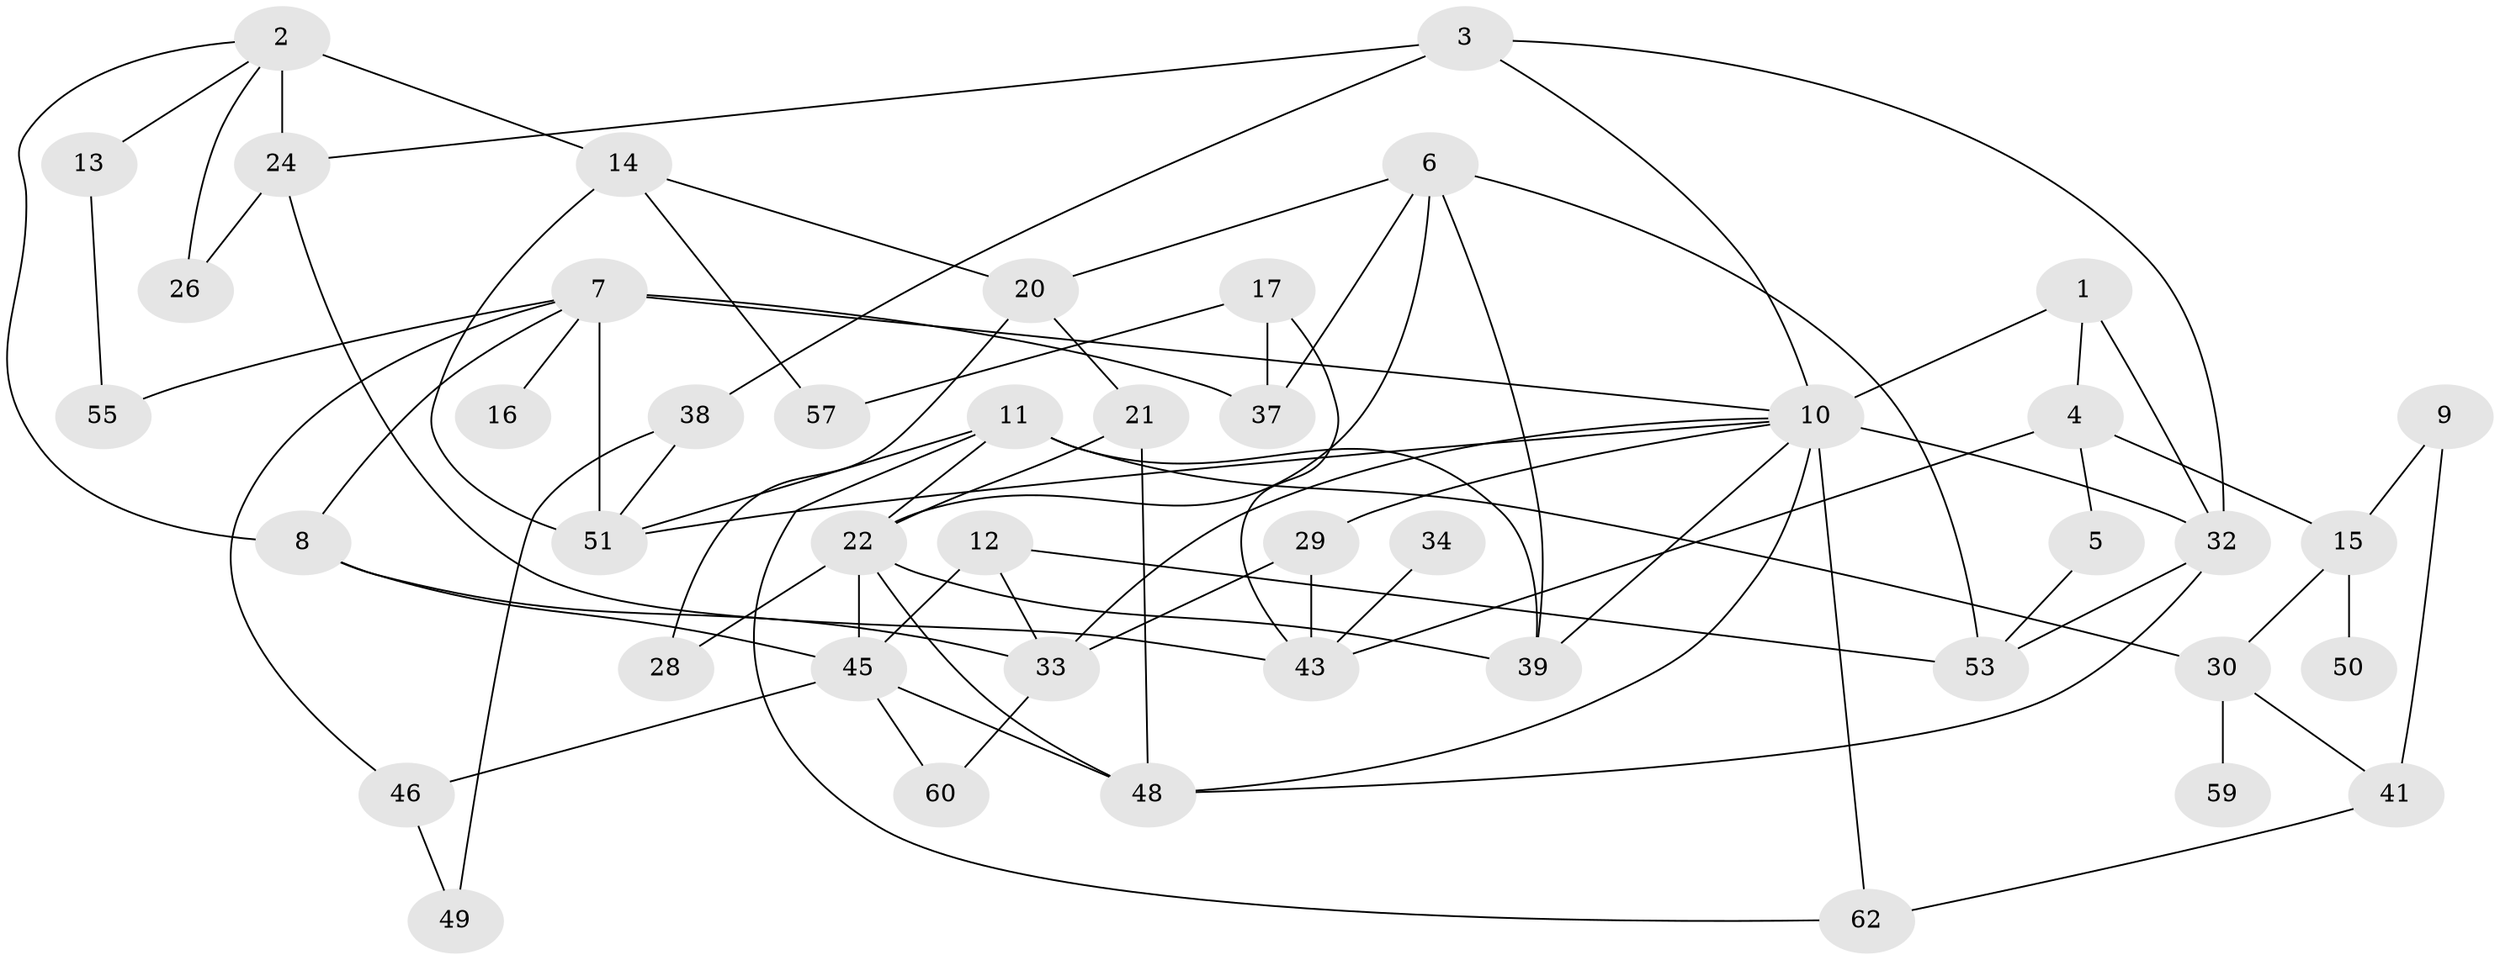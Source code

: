 // original degree distribution, {3: 0.24390243902439024, 4: 0.13821138211382114, 2: 0.2601626016260163, 1: 0.17073170731707318, 6: 0.032520325203252036, 0: 0.12195121951219512, 5: 0.024390243902439025, 8: 0.008130081300813009}
// Generated by graph-tools (version 1.1) at 2025/33/03/09/25 02:33:27]
// undirected, 45 vertices, 81 edges
graph export_dot {
graph [start="1"]
  node [color=gray90,style=filled];
  1;
  2;
  3;
  4;
  5;
  6;
  7;
  8;
  9;
  10;
  11;
  12;
  13;
  14;
  15;
  16;
  17;
  20;
  21;
  22;
  24;
  26;
  28;
  29;
  30;
  32;
  33;
  34;
  37;
  38;
  39;
  41;
  43;
  45;
  46;
  48;
  49;
  50;
  51;
  53;
  55;
  57;
  59;
  60;
  62;
  1 -- 4 [weight=1.0];
  1 -- 10 [weight=1.0];
  1 -- 32 [weight=1.0];
  2 -- 8 [weight=1.0];
  2 -- 13 [weight=1.0];
  2 -- 14 [weight=1.0];
  2 -- 24 [weight=3.0];
  2 -- 26 [weight=1.0];
  3 -- 10 [weight=1.0];
  3 -- 24 [weight=1.0];
  3 -- 32 [weight=1.0];
  3 -- 38 [weight=1.0];
  4 -- 5 [weight=1.0];
  4 -- 15 [weight=1.0];
  4 -- 43 [weight=1.0];
  5 -- 53 [weight=1.0];
  6 -- 20 [weight=1.0];
  6 -- 22 [weight=1.0];
  6 -- 37 [weight=1.0];
  6 -- 39 [weight=1.0];
  6 -- 53 [weight=1.0];
  7 -- 8 [weight=1.0];
  7 -- 10 [weight=1.0];
  7 -- 16 [weight=1.0];
  7 -- 37 [weight=1.0];
  7 -- 46 [weight=1.0];
  7 -- 51 [weight=3.0];
  7 -- 55 [weight=1.0];
  8 -- 33 [weight=1.0];
  8 -- 45 [weight=1.0];
  9 -- 15 [weight=1.0];
  9 -- 41 [weight=2.0];
  10 -- 29 [weight=1.0];
  10 -- 32 [weight=1.0];
  10 -- 33 [weight=2.0];
  10 -- 39 [weight=1.0];
  10 -- 48 [weight=1.0];
  10 -- 51 [weight=1.0];
  10 -- 62 [weight=1.0];
  11 -- 22 [weight=1.0];
  11 -- 30 [weight=1.0];
  11 -- 39 [weight=2.0];
  11 -- 51 [weight=2.0];
  11 -- 62 [weight=1.0];
  12 -- 33 [weight=1.0];
  12 -- 45 [weight=1.0];
  12 -- 53 [weight=1.0];
  13 -- 55 [weight=1.0];
  14 -- 20 [weight=1.0];
  14 -- 51 [weight=1.0];
  14 -- 57 [weight=1.0];
  15 -- 30 [weight=1.0];
  15 -- 50 [weight=1.0];
  17 -- 37 [weight=1.0];
  17 -- 43 [weight=1.0];
  17 -- 57 [weight=1.0];
  20 -- 21 [weight=1.0];
  20 -- 28 [weight=1.0];
  21 -- 22 [weight=1.0];
  21 -- 48 [weight=2.0];
  22 -- 28 [weight=1.0];
  22 -- 39 [weight=1.0];
  22 -- 45 [weight=1.0];
  22 -- 48 [weight=1.0];
  24 -- 26 [weight=1.0];
  24 -- 43 [weight=1.0];
  29 -- 33 [weight=1.0];
  29 -- 43 [weight=1.0];
  30 -- 41 [weight=1.0];
  30 -- 59 [weight=1.0];
  32 -- 48 [weight=1.0];
  32 -- 53 [weight=1.0];
  33 -- 60 [weight=1.0];
  34 -- 43 [weight=1.0];
  38 -- 49 [weight=1.0];
  38 -- 51 [weight=1.0];
  41 -- 62 [weight=1.0];
  45 -- 46 [weight=1.0];
  45 -- 48 [weight=1.0];
  45 -- 60 [weight=1.0];
  46 -- 49 [weight=1.0];
}
